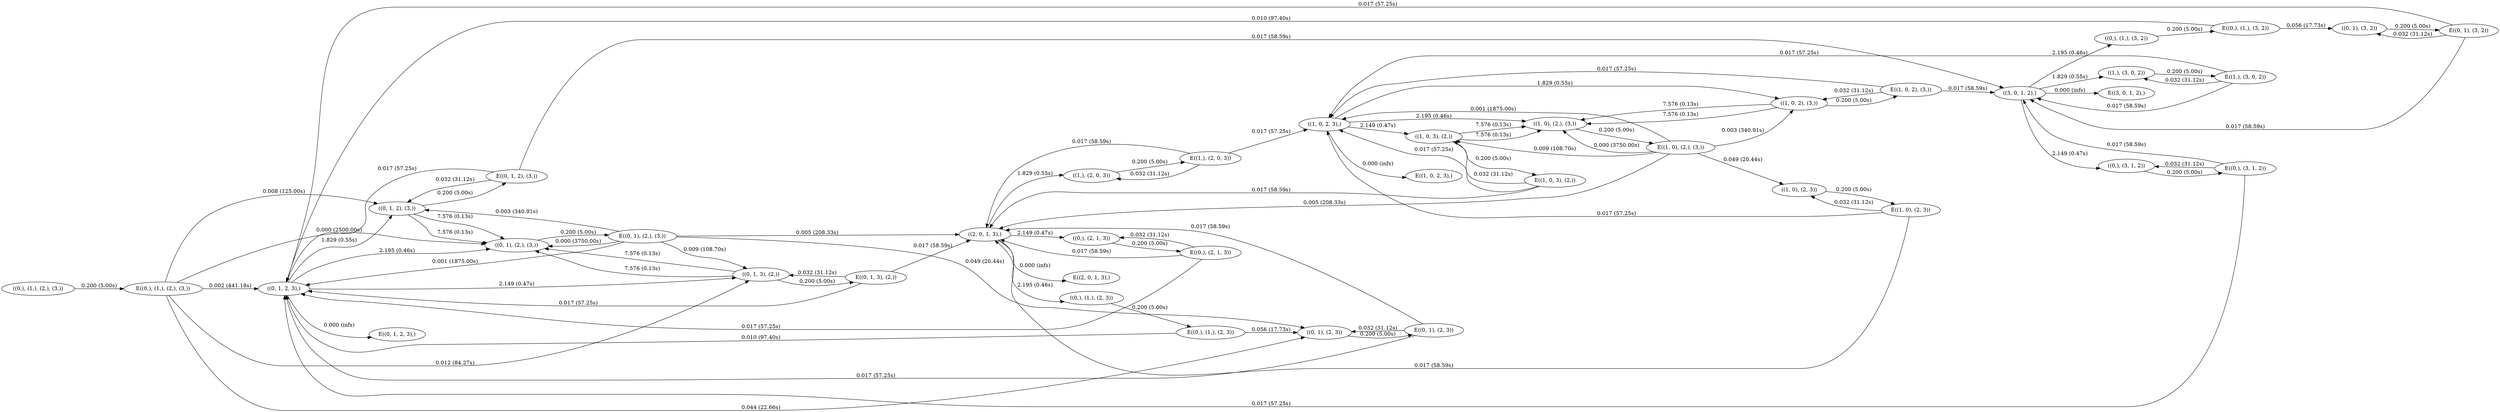 digraph markov_chain { 
rankdir=LR;
"((0,), (1,), (2,), (3,))" -> "E((0,), (1,), (2,), (3,))" [ label = "0.200 (5.00s)" ]; 
"E((0,), (1,), (2,), (3,))" -> "((0, 1, 2, 3),)" [label = "0.002 (441.18s)" ]; 
"E((0,), (1,), (2,), (3,))" -> "((0, 1, 2), (3,))" [label = "0.008 (125.00s)" ]; 
"E((0,), (1,), (2,), (3,))" -> "((0, 1, 3), (2,))" [label = "0.012 (84.27s)" ]; 
"E((0,), (1,), (2,), (3,))" -> "((0, 1), (2,), (3,))" [label = "0.000 (2500.00s)" ]; 
"E((0,), (1,), (2,), (3,))" -> "((0, 1), (2, 3))" [label = "0.044 (22.66s)" ]; 
"((0, 1, 2, 3),)" -> "E((0, 1, 2, 3),)" [ label = "0.000 (infs)" ]; 
"((0, 1, 2, 3),)" -> "((0, 1), (2,), (3,))" [ label = "2.195 (0.46s)" ]; 
"((0, 1, 2, 3),)" -> "((0, 1, 2), (3,))" [ label = "1.829 (0.55s)" ]; 
"((0, 1, 2, 3),)" -> "((0, 1, 3), (2,))" [ label = "2.149 (0.47s)" ]; 
"((0, 1), (2, 3))" -> "E((0, 1), (2, 3))" [ label = "0.200 (5.00s)" ]; 
"E((0, 1), (2, 3))" -> "((0, 1, 2, 3),)" [label = "0.017 (57.25s)" ]; 
"E((0, 1), (2, 3))" -> "((0, 1), (2, 3))" [label = "0.032 (31.12s)" ]; 
"E((0, 1), (2, 3))" -> "((2, 0, 1, 3),)" [label = "0.017 (58.59s)" ]; 
"((0, 1, 2), (3,))" -> "E((0, 1, 2), (3,))" [ label = "0.200 (5.00s)" ]; 
"E((0, 1, 2), (3,))" -> "((0, 1, 2, 3),)" [label = "0.017 (57.25s)" ]; 
"E((0, 1, 2), (3,))" -> "((3, 0, 1, 2),)" [label = "0.017 (58.59s)" ]; 
"E((0, 1, 2), (3,))" -> "((0, 1, 2), (3,))" [label = "0.032 (31.12s)" ]; 
"((0, 1, 2), (3,))" -> "((0, 1), (2,), (3,))" [ label = "7.576 (0.13s)" ]; 
"((0, 1, 2), (3,))" -> "((0, 1), (2,), (3,))" [ label = "7.576 (0.13s)" ]; 
"((2, 0, 1, 3),)" -> "E((2, 0, 1, 3),)" [ label = "0.000 (infs)" ]; 
"((2, 0, 1, 3),)" -> "((1,), (2, 0, 3))" [ label = "1.829 (0.55s)" ]; 
"((2, 0, 1, 3),)" -> "((0,), (1,), (2, 3))" [ label = "2.195 (0.46s)" ]; 
"((2, 0, 1, 3),)" -> "((0,), (2, 1, 3))" [ label = "2.149 (0.47s)" ]; 
"((0, 1), (2,), (3,))" -> "E((0, 1), (2,), (3,))" [ label = "0.200 (5.00s)" ]; 
"E((0, 1), (2,), (3,))" -> "((0, 1, 2, 3),)" [label = "0.001 (1875.00s)" ]; 
"E((0, 1), (2,), (3,))" -> "((0, 1), (2, 3))" [label = "0.049 (20.44s)" ]; 
"E((0, 1), (2,), (3,))" -> "((0, 1, 3), (2,))" [label = "0.009 (108.70s)" ]; 
"E((0, 1), (2,), (3,))" -> "((2, 0, 1, 3),)" [label = "0.005 (208.33s)" ]; 
"E((0, 1), (2,), (3,))" -> "((0, 1, 2), (3,))" [label = "0.003 (340.91s)" ]; 
"E((0, 1), (2,), (3,))" -> "((0, 1), (2,), (3,))" [label = "0.000 (3750.00s)" ]; 
"((0, 1, 3), (2,))" -> "E((0, 1, 3), (2,))" [ label = "0.200 (5.00s)" ]; 
"E((0, 1, 3), (2,))" -> "((0, 1, 2, 3),)" [label = "0.017 (57.25s)" ]; 
"E((0, 1, 3), (2,))" -> "((0, 1, 3), (2,))" [label = "0.032 (31.12s)" ]; 
"E((0, 1, 3), (2,))" -> "((2, 0, 1, 3),)" [label = "0.017 (58.59s)" ]; 
"((0, 1, 3), (2,))" -> "((0, 1), (2,), (3,))" [ label = "7.576 (0.13s)" ]; 
"((0, 1, 3), (2,))" -> "((0, 1), (2,), (3,))" [ label = "7.576 (0.13s)" ]; 
"((3, 0, 1, 2),)" -> "E((3, 0, 1, 2),)" [ label = "0.000 (infs)" ]; 
"((3, 0, 1, 2),)" -> "((1,), (3, 0, 2))" [ label = "1.829 (0.55s)" ]; 
"((3, 0, 1, 2),)" -> "((0,), (1,), (3, 2))" [ label = "2.195 (0.46s)" ]; 
"((3, 0, 1, 2),)" -> "((0,), (3, 1, 2))" [ label = "2.149 (0.47s)" ]; 
"((1,), (2, 0, 3))" -> "E((1,), (2, 0, 3))" [ label = "0.200 (5.00s)" ]; 
"E((1,), (2, 0, 3))" -> "((1,), (2, 0, 3))" [label = "0.032 (31.12s)" ]; 
"E((1,), (2, 0, 3))" -> "((1, 0, 2, 3),)" [label = "0.017 (57.25s)" ]; 
"E((1,), (2, 0, 3))" -> "((2, 0, 1, 3),)" [label = "0.017 (58.59s)" ]; 
"((0,), (2, 1, 3))" -> "E((0,), (2, 1, 3))" [ label = "0.200 (5.00s)" ]; 
"E((0,), (2, 1, 3))" -> "((0, 1, 2, 3),)" [label = "0.017 (57.25s)" ]; 
"E((0,), (2, 1, 3))" -> "((0,), (2, 1, 3))" [label = "0.032 (31.12s)" ]; 
"E((0,), (2, 1, 3))" -> "((2, 0, 1, 3),)" [label = "0.017 (58.59s)" ]; 
"((1,), (3, 0, 2))" -> "E((1,), (3, 0, 2))" [ label = "0.200 (5.00s)" ]; 
"E((1,), (3, 0, 2))" -> "((1, 0, 2, 3),)" [label = "0.017 (57.25s)" ]; 
"E((1,), (3, 0, 2))" -> "((3, 0, 1, 2),)" [label = "0.017 (58.59s)" ]; 
"E((1,), (3, 0, 2))" -> "((1,), (3, 0, 2))" [label = "0.032 (31.12s)" ]; 
"((0,), (3, 1, 2))" -> "E((0,), (3, 1, 2))" [ label = "0.200 (5.00s)" ]; 
"E((0,), (3, 1, 2))" -> "((0, 1, 2, 3),)" [label = "0.017 (57.25s)" ]; 
"E((0,), (3, 1, 2))" -> "((3, 0, 1, 2),)" [label = "0.017 (58.59s)" ]; 
"E((0,), (3, 1, 2))" -> "((0,), (3, 1, 2))" [label = "0.032 (31.12s)" ]; 
"((0,), (1,), (2, 3))" -> "E((0,), (1,), (2, 3))" [ label = "0.200 (5.00s)" ]; 
"E((0,), (1,), (2, 3))" -> "((0, 1), (2, 3))" [label = "0.056 (17.73s)" ]; 
"E((0,), (1,), (2, 3))" -> "((0, 1, 2, 3),)" [label = "0.010 (97.40s)" ]; 
"((1, 0, 2, 3),)" -> "E((1, 0, 2, 3),)" [ label = "0.000 (infs)" ]; 
"((1, 0, 2, 3),)" -> "((1, 0, 3), (2,))" [ label = "2.149 (0.47s)" ]; 
"((1, 0, 2, 3),)" -> "((1, 0), (2,), (3,))" [ label = "2.195 (0.46s)" ]; 
"((1, 0, 2, 3),)" -> "((1, 0, 2), (3,))" [ label = "1.829 (0.55s)" ]; 
"((0,), (1,), (3, 2))" -> "E((0,), (1,), (3, 2))" [ label = "0.200 (5.00s)" ]; 
"E((0,), (1,), (3, 2))" -> "((0, 1, 2, 3),)" [label = "0.010 (97.40s)" ]; 
"E((0,), (1,), (3, 2))" -> "((0, 1), (3, 2))" [label = "0.056 (17.73s)" ]; 
"((1, 0, 2), (3,))" -> "E((1, 0, 2), (3,))" [ label = "0.200 (5.00s)" ]; 
"E((1, 0, 2), (3,))" -> "((1, 0, 2, 3),)" [label = "0.017 (57.25s)" ]; 
"E((1, 0, 2), (3,))" -> "((3, 0, 1, 2),)" [label = "0.017 (58.59s)" ]; 
"E((1, 0, 2), (3,))" -> "((1, 0, 2), (3,))" [label = "0.032 (31.12s)" ]; 
"((1, 0, 2), (3,))" -> "((1, 0), (2,), (3,))" [ label = "7.576 (0.13s)" ]; 
"((1, 0, 2), (3,))" -> "((1, 0), (2,), (3,))" [ label = "7.576 (0.13s)" ]; 
"((1, 0, 3), (2,))" -> "E((1, 0, 3), (2,))" [ label = "0.200 (5.00s)" ]; 
"E((1, 0, 3), (2,))" -> "((1, 0, 3), (2,))" [label = "0.032 (31.12s)" ]; 
"E((1, 0, 3), (2,))" -> "((1, 0, 2, 3),)" [label = "0.017 (57.25s)" ]; 
"E((1, 0, 3), (2,))" -> "((2, 0, 1, 3),)" [label = "0.017 (58.59s)" ]; 
"((1, 0, 3), (2,))" -> "((1, 0), (2,), (3,))" [ label = "7.576 (0.13s)" ]; 
"((1, 0, 3), (2,))" -> "((1, 0), (2,), (3,))" [ label = "7.576 (0.13s)" ]; 
"((1, 0), (2,), (3,))" -> "E((1, 0), (2,), (3,))" [ label = "0.200 (5.00s)" ]; 
"E((1, 0), (2,), (3,))" -> "((1, 0, 2, 3),)" [label = "0.001 (1875.00s)" ]; 
"E((1, 0), (2,), (3,))" -> "((2, 0, 1, 3),)" [label = "0.005 (208.33s)" ]; 
"E((1, 0), (2,), (3,))" -> "((1, 0, 2), (3,))" [label = "0.003 (340.91s)" ]; 
"E((1, 0), (2,), (3,))" -> "((1, 0), (2, 3))" [label = "0.049 (20.44s)" ]; 
"E((1, 0), (2,), (3,))" -> "((1, 0, 3), (2,))" [label = "0.009 (108.70s)" ]; 
"E((1, 0), (2,), (3,))" -> "((1, 0), (2,), (3,))" [label = "0.000 (3750.00s)" ]; 
"((0, 1), (3, 2))" -> "E((0, 1), (3, 2))" [ label = "0.200 (5.00s)" ]; 
"E((0, 1), (3, 2))" -> "((0, 1, 2, 3),)" [label = "0.017 (57.25s)" ]; 
"E((0, 1), (3, 2))" -> "((3, 0, 1, 2),)" [label = "0.017 (58.59s)" ]; 
"E((0, 1), (3, 2))" -> "((0, 1), (3, 2))" [label = "0.032 (31.12s)" ]; 
"((1, 0), (2, 3))" -> "E((1, 0), (2, 3))" [ label = "0.200 (5.00s)" ]; 
"E((1, 0), (2, 3))" -> "((1, 0), (2, 3))" [label = "0.032 (31.12s)" ]; 
"E((1, 0), (2, 3))" -> "((1, 0, 2, 3),)" [label = "0.017 (57.25s)" ]; 
"E((1, 0), (2, 3))" -> "((2, 0, 1, 3),)" [label = "0.017 (58.59s)" ]; 
}

